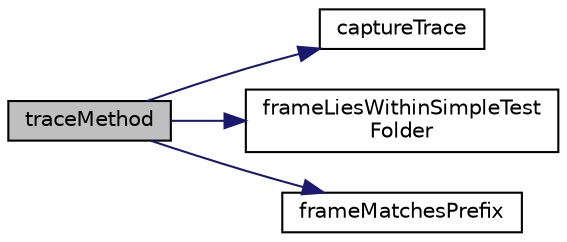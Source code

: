 digraph "traceMethod"
{
  edge [fontname="Helvetica",fontsize="10",labelfontname="Helvetica",labelfontsize="10"];
  node [fontname="Helvetica",fontsize="10",shape=record];
  rankdir="LR";
  Node1 [label="traceMethod",height=0.2,width=0.4,color="black", fillcolor="grey75", style="filled" fontcolor="black"];
  Node1 -> Node2 [color="midnightblue",fontsize="10",style="solid",fontname="Helvetica"];
  Node2 [label="captureTrace",height=0.2,width=0.4,color="black", fillcolor="white", style="filled",URL="$class_simple_stack_trace.html#a81e11d0fc01f15439514256aad199c72"];
  Node1 -> Node3 [color="midnightblue",fontsize="10",style="solid",fontname="Helvetica"];
  Node3 [label="frameLiesWithinSimpleTest\lFolder",height=0.2,width=0.4,color="black", fillcolor="white", style="filled",URL="$class_simple_stack_trace.html#ab38bd3439d80b6da3802a77cbf5fbe66"];
  Node1 -> Node4 [color="midnightblue",fontsize="10",style="solid",fontname="Helvetica"];
  Node4 [label="frameMatchesPrefix",height=0.2,width=0.4,color="black", fillcolor="white", style="filled",URL="$class_simple_stack_trace.html#a1d3e3560782ddbcae7f575d0ef238cca"];
}
